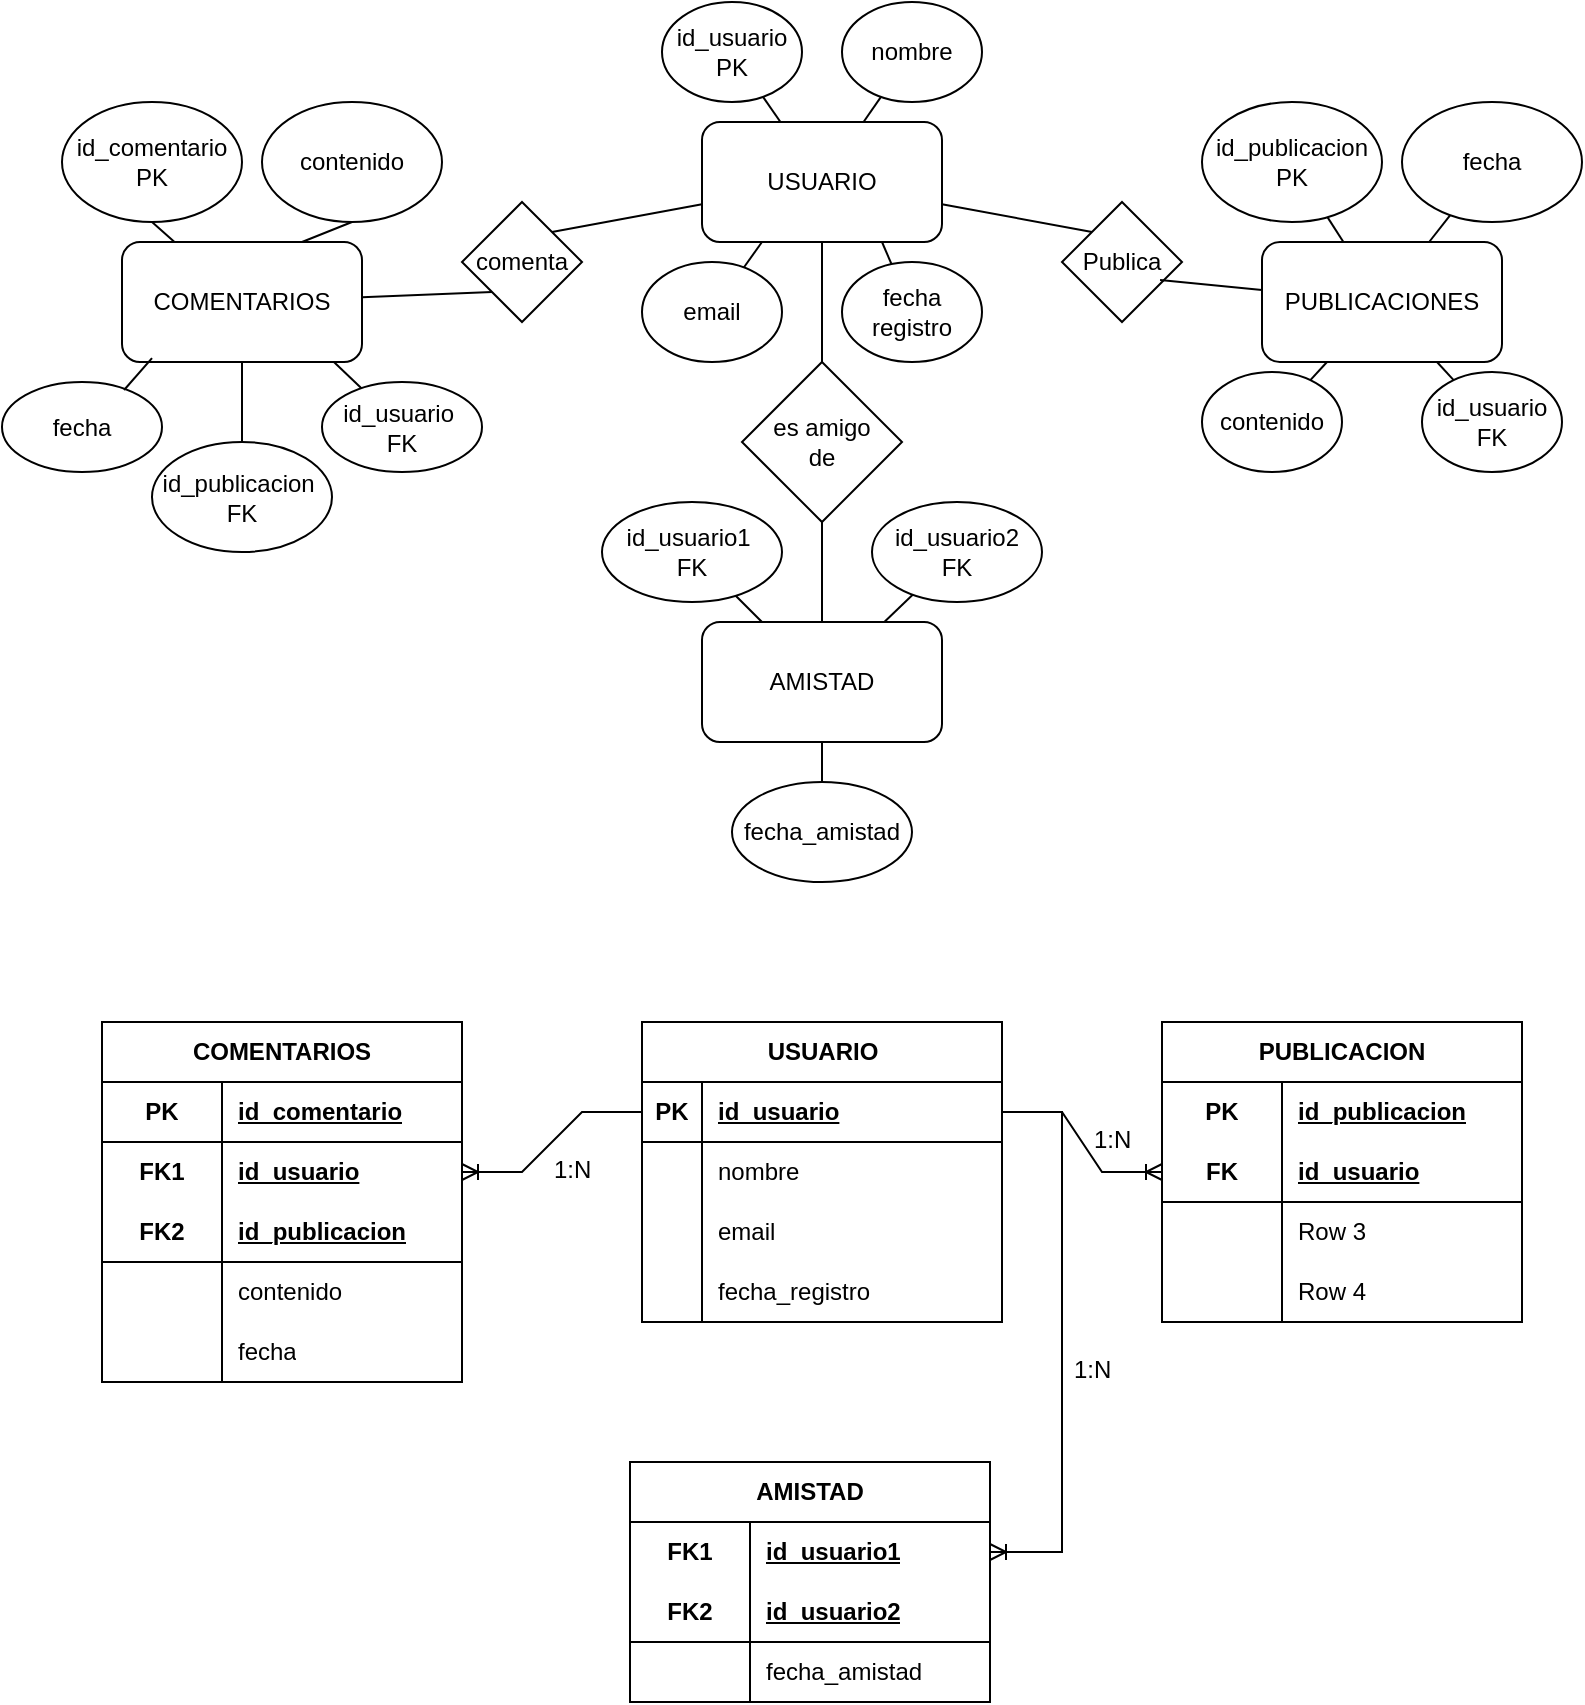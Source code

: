 <mxfile version="28.1.2">
  <diagram name="Página-1" id="QZcjN6GB_tbRETWQNpX0">
    <mxGraphModel dx="872" dy="537" grid="1" gridSize="10" guides="1" tooltips="1" connect="1" arrows="1" fold="1" page="1" pageScale="1" pageWidth="827" pageHeight="1169" math="0" shadow="0">
      <root>
        <mxCell id="0" />
        <mxCell id="1" parent="0" />
        <mxCell id="aOviVYWQGmaZAuCbiNx9-1" value="USUARIO" style="rounded=1;whiteSpace=wrap;html=1;" parent="1" vertex="1">
          <mxGeometry x="360" y="90" width="120" height="60" as="geometry" />
        </mxCell>
        <mxCell id="aOviVYWQGmaZAuCbiNx9-2" value="AMISTAD" style="rounded=1;whiteSpace=wrap;html=1;" parent="1" vertex="1">
          <mxGeometry x="360" y="340" width="120" height="60" as="geometry" />
        </mxCell>
        <mxCell id="aOviVYWQGmaZAuCbiNx9-3" value="PUBLICACIONES" style="rounded=1;whiteSpace=wrap;html=1;" parent="1" vertex="1">
          <mxGeometry x="640" y="150" width="120" height="60" as="geometry" />
        </mxCell>
        <mxCell id="aOviVYWQGmaZAuCbiNx9-4" value="COMENTARIOS" style="rounded=1;whiteSpace=wrap;html=1;" parent="1" vertex="1">
          <mxGeometry x="70" y="150" width="120" height="60" as="geometry" />
        </mxCell>
        <mxCell id="2fD0GMlcrF7oddVOyDe7-2" value="id_usuario PK" style="ellipse;whiteSpace=wrap;html=1;" parent="1" vertex="1">
          <mxGeometry x="340" y="30" width="70" height="50" as="geometry" />
        </mxCell>
        <mxCell id="2fD0GMlcrF7oddVOyDe7-3" value="nombre" style="ellipse;whiteSpace=wrap;html=1;" parent="1" vertex="1">
          <mxGeometry x="430" y="30" width="70" height="50" as="geometry" />
        </mxCell>
        <mxCell id="2fD0GMlcrF7oddVOyDe7-5" value="email" style="ellipse;whiteSpace=wrap;html=1;" parent="1" vertex="1">
          <mxGeometry x="330" y="160" width="70" height="50" as="geometry" />
        </mxCell>
        <mxCell id="2fD0GMlcrF7oddVOyDe7-6" value="fecha&lt;div&gt;registro&lt;/div&gt;" style="ellipse;whiteSpace=wrap;html=1;" parent="1" vertex="1">
          <mxGeometry x="430" y="160" width="70" height="50" as="geometry" />
        </mxCell>
        <mxCell id="2fD0GMlcrF7oddVOyDe7-9" value="id_publicacion&lt;div&gt;PK&lt;/div&gt;" style="ellipse;whiteSpace=wrap;html=1;" parent="1" vertex="1">
          <mxGeometry x="610" y="80" width="90" height="60" as="geometry" />
        </mxCell>
        <mxCell id="2fD0GMlcrF7oddVOyDe7-10" value="fecha" style="ellipse;whiteSpace=wrap;html=1;" parent="1" vertex="1">
          <mxGeometry x="710" y="80" width="90" height="60" as="geometry" />
        </mxCell>
        <mxCell id="2fD0GMlcrF7oddVOyDe7-11" value="contenido" style="ellipse;whiteSpace=wrap;html=1;" parent="1" vertex="1">
          <mxGeometry x="610" y="215" width="70" height="50" as="geometry" />
        </mxCell>
        <mxCell id="2fD0GMlcrF7oddVOyDe7-12" value="id_usuario&lt;div&gt;FK&lt;/div&gt;" style="ellipse;whiteSpace=wrap;html=1;" parent="1" vertex="1">
          <mxGeometry x="720" y="215" width="70" height="50" as="geometry" />
        </mxCell>
        <mxCell id="2fD0GMlcrF7oddVOyDe7-13" value="id_comentario&lt;div&gt;PK&lt;/div&gt;" style="ellipse;whiteSpace=wrap;html=1;" parent="1" vertex="1">
          <mxGeometry x="40" y="80" width="90" height="60" as="geometry" />
        </mxCell>
        <mxCell id="2fD0GMlcrF7oddVOyDe7-14" value="contenido" style="ellipse;whiteSpace=wrap;html=1;" parent="1" vertex="1">
          <mxGeometry x="140" y="80" width="90" height="60" as="geometry" />
        </mxCell>
        <mxCell id="2fD0GMlcrF7oddVOyDe7-15" value="fecha" style="ellipse;whiteSpace=wrap;html=1;" parent="1" vertex="1">
          <mxGeometry x="10" y="220" width="80" height="45" as="geometry" />
        </mxCell>
        <mxCell id="2fD0GMlcrF7oddVOyDe7-16" value="id_publicacion&amp;nbsp;&lt;div&gt;FK&lt;/div&gt;" style="ellipse;whiteSpace=wrap;html=1;" parent="1" vertex="1">
          <mxGeometry x="85" y="250" width="90" height="55" as="geometry" />
        </mxCell>
        <mxCell id="2fD0GMlcrF7oddVOyDe7-17" value="id_usuario&amp;nbsp;&lt;div&gt;FK&lt;/div&gt;" style="ellipse;whiteSpace=wrap;html=1;" parent="1" vertex="1">
          <mxGeometry x="170" y="220" width="80" height="45" as="geometry" />
        </mxCell>
        <mxCell id="2fD0GMlcrF7oddVOyDe7-18" value="Publica" style="rhombus;whiteSpace=wrap;html=1;" parent="1" vertex="1">
          <mxGeometry x="540" y="130" width="60" height="60" as="geometry" />
        </mxCell>
        <mxCell id="2fD0GMlcrF7oddVOyDe7-19" value="comenta" style="rhombus;whiteSpace=wrap;html=1;" parent="1" vertex="1">
          <mxGeometry x="240" y="130" width="60" height="60" as="geometry" />
        </mxCell>
        <mxCell id="2fD0GMlcrF7oddVOyDe7-20" value="es amigo&lt;div&gt;de&lt;/div&gt;" style="rhombus;whiteSpace=wrap;html=1;" parent="1" vertex="1">
          <mxGeometry x="380" y="210" width="80" height="80" as="geometry" />
        </mxCell>
        <mxCell id="2fD0GMlcrF7oddVOyDe7-21" value="id_usuario1&amp;nbsp;&lt;div&gt;FK&lt;/div&gt;" style="ellipse;whiteSpace=wrap;html=1;" parent="1" vertex="1">
          <mxGeometry x="310" y="280" width="90" height="50" as="geometry" />
        </mxCell>
        <mxCell id="2fD0GMlcrF7oddVOyDe7-22" value="id_usuario2&lt;div&gt;FK&lt;/div&gt;" style="ellipse;whiteSpace=wrap;html=1;" parent="1" vertex="1">
          <mxGeometry x="445" y="280" width="85" height="50" as="geometry" />
        </mxCell>
        <mxCell id="2fD0GMlcrF7oddVOyDe7-23" value="fecha_amistad" style="ellipse;whiteSpace=wrap;html=1;" parent="1" vertex="1">
          <mxGeometry x="375" y="420" width="90" height="50" as="geometry" />
        </mxCell>
        <mxCell id="2fD0GMlcrF7oddVOyDe7-26" value="" style="endArrow=none;html=1;rounded=0;exitX=1;exitY=0;exitDx=0;exitDy=0;" parent="1" source="2fD0GMlcrF7oddVOyDe7-19" target="aOviVYWQGmaZAuCbiNx9-1" edge="1">
          <mxGeometry width="50" height="50" relative="1" as="geometry">
            <mxPoint x="290" y="170" as="sourcePoint" />
            <mxPoint x="340" y="120" as="targetPoint" />
          </mxGeometry>
        </mxCell>
        <mxCell id="2fD0GMlcrF7oddVOyDe7-27" value="" style="endArrow=none;html=1;rounded=0;entryX=0;entryY=1;entryDx=0;entryDy=0;" parent="1" source="aOviVYWQGmaZAuCbiNx9-4" target="2fD0GMlcrF7oddVOyDe7-19" edge="1">
          <mxGeometry width="50" height="50" relative="1" as="geometry">
            <mxPoint x="210" y="220" as="sourcePoint" />
            <mxPoint x="260" y="170" as="targetPoint" />
          </mxGeometry>
        </mxCell>
        <mxCell id="2fD0GMlcrF7oddVOyDe7-28" value="" style="endArrow=none;html=1;rounded=0;entryX=0;entryY=0;entryDx=0;entryDy=0;" parent="1" source="aOviVYWQGmaZAuCbiNx9-1" target="2fD0GMlcrF7oddVOyDe7-18" edge="1">
          <mxGeometry width="50" height="50" relative="1" as="geometry">
            <mxPoint x="460" y="130" as="sourcePoint" />
            <mxPoint x="510" y="80" as="targetPoint" />
          </mxGeometry>
        </mxCell>
        <mxCell id="2fD0GMlcrF7oddVOyDe7-29" value="" style="endArrow=none;html=1;rounded=0;exitX=0.817;exitY=0.65;exitDx=0;exitDy=0;exitPerimeter=0;" parent="1" source="2fD0GMlcrF7oddVOyDe7-18" target="aOviVYWQGmaZAuCbiNx9-3" edge="1">
          <mxGeometry width="50" height="50" relative="1" as="geometry">
            <mxPoint x="540" y="230" as="sourcePoint" />
            <mxPoint x="590" y="180" as="targetPoint" />
          </mxGeometry>
        </mxCell>
        <mxCell id="2fD0GMlcrF7oddVOyDe7-30" value="" style="endArrow=none;html=1;rounded=0;entryX=0.5;entryY=1;entryDx=0;entryDy=0;exitX=0.5;exitY=0;exitDx=0;exitDy=0;" parent="1" source="2fD0GMlcrF7oddVOyDe7-20" target="aOviVYWQGmaZAuCbiNx9-1" edge="1">
          <mxGeometry width="50" height="50" relative="1" as="geometry">
            <mxPoint x="360" y="225" as="sourcePoint" />
            <mxPoint x="410" y="175" as="targetPoint" />
          </mxGeometry>
        </mxCell>
        <mxCell id="2fD0GMlcrF7oddVOyDe7-31" value="" style="endArrow=none;html=1;rounded=0;entryX=0.5;entryY=1;entryDx=0;entryDy=0;exitX=0.5;exitY=0;exitDx=0;exitDy=0;" parent="1" source="aOviVYWQGmaZAuCbiNx9-2" target="2fD0GMlcrF7oddVOyDe7-20" edge="1">
          <mxGeometry width="50" height="50" relative="1" as="geometry">
            <mxPoint x="360" y="380" as="sourcePoint" />
            <mxPoint x="410" y="330" as="targetPoint" />
          </mxGeometry>
        </mxCell>
        <mxCell id="2fD0GMlcrF7oddVOyDe7-32" value="" style="endArrow=none;html=1;rounded=0;entryX=0.5;entryY=1;entryDx=0;entryDy=0;exitX=0.75;exitY=0;exitDx=0;exitDy=0;" parent="1" source="aOviVYWQGmaZAuCbiNx9-4" target="2fD0GMlcrF7oddVOyDe7-14" edge="1">
          <mxGeometry width="50" height="50" relative="1" as="geometry">
            <mxPoint x="145" y="180" as="sourcePoint" />
            <mxPoint x="195" y="130" as="targetPoint" />
          </mxGeometry>
        </mxCell>
        <mxCell id="2fD0GMlcrF7oddVOyDe7-33" value="" style="endArrow=none;html=1;rounded=0;entryX=0.5;entryY=1;entryDx=0;entryDy=0;" parent="1" source="aOviVYWQGmaZAuCbiNx9-4" target="2fD0GMlcrF7oddVOyDe7-13" edge="1">
          <mxGeometry width="50" height="50" relative="1" as="geometry">
            <mxPoint x="35" y="180" as="sourcePoint" />
            <mxPoint x="85" y="130" as="targetPoint" />
          </mxGeometry>
        </mxCell>
        <mxCell id="2fD0GMlcrF7oddVOyDe7-34" value="" style="endArrow=none;html=1;rounded=0;exitX=0.5;exitY=0;exitDx=0;exitDy=0;" parent="1" source="2fD0GMlcrF7oddVOyDe7-16" target="aOviVYWQGmaZAuCbiNx9-4" edge="1">
          <mxGeometry width="50" height="50" relative="1" as="geometry">
            <mxPoint x="105" y="260" as="sourcePoint" />
            <mxPoint x="155" y="210" as="targetPoint" />
          </mxGeometry>
        </mxCell>
        <mxCell id="2fD0GMlcrF7oddVOyDe7-35" value="" style="endArrow=none;html=1;rounded=0;entryX=0.125;entryY=0.967;entryDx=0;entryDy=0;entryPerimeter=0;exitX=0.763;exitY=0.089;exitDx=0;exitDy=0;exitPerimeter=0;" parent="1" source="2fD0GMlcrF7oddVOyDe7-15" target="aOviVYWQGmaZAuCbiNx9-4" edge="1">
          <mxGeometry width="50" height="50" relative="1" as="geometry">
            <mxPoint x="50" y="270" as="sourcePoint" />
            <mxPoint x="100" y="220" as="targetPoint" />
          </mxGeometry>
        </mxCell>
        <mxCell id="2fD0GMlcrF7oddVOyDe7-36" value="" style="endArrow=none;html=1;rounded=0;entryX=0.883;entryY=1;entryDx=0;entryDy=0;entryPerimeter=0;" parent="1" source="2fD0GMlcrF7oddVOyDe7-17" target="aOviVYWQGmaZAuCbiNx9-4" edge="1">
          <mxGeometry width="50" height="50" relative="1" as="geometry">
            <mxPoint x="145" y="270" as="sourcePoint" />
            <mxPoint x="195" y="220" as="targetPoint" />
          </mxGeometry>
        </mxCell>
        <mxCell id="2fD0GMlcrF7oddVOyDe7-37" value="" style="endArrow=none;html=1;rounded=0;" parent="1" source="aOviVYWQGmaZAuCbiNx9-1" target="2fD0GMlcrF7oddVOyDe7-2" edge="1">
          <mxGeometry width="50" height="50" relative="1" as="geometry">
            <mxPoint x="300" y="130" as="sourcePoint" />
            <mxPoint x="350" y="80" as="targetPoint" />
          </mxGeometry>
        </mxCell>
        <mxCell id="2fD0GMlcrF7oddVOyDe7-38" value="" style="endArrow=none;html=1;rounded=0;" parent="1" source="aOviVYWQGmaZAuCbiNx9-1" target="2fD0GMlcrF7oddVOyDe7-3" edge="1">
          <mxGeometry width="50" height="50" relative="1" as="geometry">
            <mxPoint x="389" y="130" as="sourcePoint" />
            <mxPoint x="439" y="80" as="targetPoint" />
          </mxGeometry>
        </mxCell>
        <mxCell id="2fD0GMlcrF7oddVOyDe7-39" value="" style="endArrow=none;html=1;rounded=0;entryX=0.25;entryY=1;entryDx=0;entryDy=0;" parent="1" source="2fD0GMlcrF7oddVOyDe7-5" target="aOviVYWQGmaZAuCbiNx9-1" edge="1">
          <mxGeometry width="50" height="50" relative="1" as="geometry">
            <mxPoint x="305" y="210" as="sourcePoint" />
            <mxPoint x="355" y="160" as="targetPoint" />
          </mxGeometry>
        </mxCell>
        <mxCell id="2fD0GMlcrF7oddVOyDe7-40" value="" style="endArrow=none;html=1;rounded=0;entryX=0.75;entryY=1;entryDx=0;entryDy=0;" parent="1" source="2fD0GMlcrF7oddVOyDe7-6" target="aOviVYWQGmaZAuCbiNx9-1" edge="1">
          <mxGeometry width="50" height="50" relative="1" as="geometry">
            <mxPoint x="380" y="220" as="sourcePoint" />
            <mxPoint x="430" y="170" as="targetPoint" />
          </mxGeometry>
        </mxCell>
        <mxCell id="2fD0GMlcrF7oddVOyDe7-41" value="" style="endArrow=none;html=1;rounded=0;" parent="1" source="aOviVYWQGmaZAuCbiNx9-3" target="2fD0GMlcrF7oddVOyDe7-9" edge="1">
          <mxGeometry width="50" height="50" relative="1" as="geometry">
            <mxPoint x="550" y="175" as="sourcePoint" />
            <mxPoint x="600" y="125" as="targetPoint" />
          </mxGeometry>
        </mxCell>
        <mxCell id="2fD0GMlcrF7oddVOyDe7-42" value="" style="endArrow=none;html=1;rounded=0;" parent="1" source="aOviVYWQGmaZAuCbiNx9-3" target="2fD0GMlcrF7oddVOyDe7-10" edge="1">
          <mxGeometry width="50" height="50" relative="1" as="geometry">
            <mxPoint x="660" y="180" as="sourcePoint" />
            <mxPoint x="710" y="130" as="targetPoint" />
          </mxGeometry>
        </mxCell>
        <mxCell id="2fD0GMlcrF7oddVOyDe7-43" value="" style="endArrow=none;html=1;rounded=0;" parent="1" source="2fD0GMlcrF7oddVOyDe7-11" target="aOviVYWQGmaZAuCbiNx9-3" edge="1">
          <mxGeometry width="50" height="50" relative="1" as="geometry">
            <mxPoint x="590" y="272.5" as="sourcePoint" />
            <mxPoint x="640" y="222.5" as="targetPoint" />
          </mxGeometry>
        </mxCell>
        <mxCell id="2fD0GMlcrF7oddVOyDe7-44" value="" style="endArrow=none;html=1;rounded=0;" parent="1" source="2fD0GMlcrF7oddVOyDe7-12" target="aOviVYWQGmaZAuCbiNx9-3" edge="1">
          <mxGeometry width="50" height="50" relative="1" as="geometry">
            <mxPoint x="625" y="270" as="sourcePoint" />
            <mxPoint x="675" y="220" as="targetPoint" />
          </mxGeometry>
        </mxCell>
        <mxCell id="2fD0GMlcrF7oddVOyDe7-45" value="" style="endArrow=none;html=1;rounded=0;" parent="1" source="aOviVYWQGmaZAuCbiNx9-2" target="2fD0GMlcrF7oddVOyDe7-22" edge="1">
          <mxGeometry width="50" height="50" relative="1" as="geometry">
            <mxPoint x="400" y="420" as="sourcePoint" />
            <mxPoint x="450" y="370" as="targetPoint" />
          </mxGeometry>
        </mxCell>
        <mxCell id="2fD0GMlcrF7oddVOyDe7-46" value="" style="endArrow=none;html=1;rounded=0;" parent="1" source="aOviVYWQGmaZAuCbiNx9-2" target="2fD0GMlcrF7oddVOyDe7-21" edge="1">
          <mxGeometry width="50" height="50" relative="1" as="geometry">
            <mxPoint x="260" y="430" as="sourcePoint" />
            <mxPoint x="310" y="380" as="targetPoint" />
          </mxGeometry>
        </mxCell>
        <mxCell id="2fD0GMlcrF7oddVOyDe7-47" value="" style="endArrow=none;html=1;rounded=0;" parent="1" source="2fD0GMlcrF7oddVOyDe7-23" target="aOviVYWQGmaZAuCbiNx9-2" edge="1">
          <mxGeometry width="50" height="50" relative="1" as="geometry">
            <mxPoint x="340" y="510" as="sourcePoint" />
            <mxPoint x="390" y="460" as="targetPoint" />
          </mxGeometry>
        </mxCell>
        <mxCell id="CWKQkK011dTpoDnvCcvi-1" value="USUARIO" style="shape=table;startSize=30;container=1;collapsible=1;childLayout=tableLayout;fixedRows=1;rowLines=0;fontStyle=1;align=center;resizeLast=1;html=1;" vertex="1" parent="1">
          <mxGeometry x="330" y="540" width="180" height="150" as="geometry" />
        </mxCell>
        <mxCell id="CWKQkK011dTpoDnvCcvi-2" value="" style="shape=tableRow;horizontal=0;startSize=0;swimlaneHead=0;swimlaneBody=0;fillColor=none;collapsible=0;dropTarget=0;points=[[0,0.5],[1,0.5]];portConstraint=eastwest;top=0;left=0;right=0;bottom=1;" vertex="1" parent="CWKQkK011dTpoDnvCcvi-1">
          <mxGeometry y="30" width="180" height="30" as="geometry" />
        </mxCell>
        <mxCell id="CWKQkK011dTpoDnvCcvi-3" value="PK" style="shape=partialRectangle;connectable=0;fillColor=none;top=0;left=0;bottom=0;right=0;fontStyle=1;overflow=hidden;whiteSpace=wrap;html=1;" vertex="1" parent="CWKQkK011dTpoDnvCcvi-2">
          <mxGeometry width="30" height="30" as="geometry">
            <mxRectangle width="30" height="30" as="alternateBounds" />
          </mxGeometry>
        </mxCell>
        <mxCell id="CWKQkK011dTpoDnvCcvi-4" value="id_usuario" style="shape=partialRectangle;connectable=0;fillColor=none;top=0;left=0;bottom=0;right=0;align=left;spacingLeft=6;fontStyle=5;overflow=hidden;whiteSpace=wrap;html=1;" vertex="1" parent="CWKQkK011dTpoDnvCcvi-2">
          <mxGeometry x="30" width="150" height="30" as="geometry">
            <mxRectangle width="150" height="30" as="alternateBounds" />
          </mxGeometry>
        </mxCell>
        <mxCell id="CWKQkK011dTpoDnvCcvi-5" value="" style="shape=tableRow;horizontal=0;startSize=0;swimlaneHead=0;swimlaneBody=0;fillColor=none;collapsible=0;dropTarget=0;points=[[0,0.5],[1,0.5]];portConstraint=eastwest;top=0;left=0;right=0;bottom=0;" vertex="1" parent="CWKQkK011dTpoDnvCcvi-1">
          <mxGeometry y="60" width="180" height="30" as="geometry" />
        </mxCell>
        <mxCell id="CWKQkK011dTpoDnvCcvi-6" value="" style="shape=partialRectangle;connectable=0;fillColor=none;top=0;left=0;bottom=0;right=0;editable=1;overflow=hidden;whiteSpace=wrap;html=1;" vertex="1" parent="CWKQkK011dTpoDnvCcvi-5">
          <mxGeometry width="30" height="30" as="geometry">
            <mxRectangle width="30" height="30" as="alternateBounds" />
          </mxGeometry>
        </mxCell>
        <mxCell id="CWKQkK011dTpoDnvCcvi-7" value="nombre" style="shape=partialRectangle;connectable=0;fillColor=none;top=0;left=0;bottom=0;right=0;align=left;spacingLeft=6;overflow=hidden;whiteSpace=wrap;html=1;" vertex="1" parent="CWKQkK011dTpoDnvCcvi-5">
          <mxGeometry x="30" width="150" height="30" as="geometry">
            <mxRectangle width="150" height="30" as="alternateBounds" />
          </mxGeometry>
        </mxCell>
        <mxCell id="CWKQkK011dTpoDnvCcvi-8" value="" style="shape=tableRow;horizontal=0;startSize=0;swimlaneHead=0;swimlaneBody=0;fillColor=none;collapsible=0;dropTarget=0;points=[[0,0.5],[1,0.5]];portConstraint=eastwest;top=0;left=0;right=0;bottom=0;" vertex="1" parent="CWKQkK011dTpoDnvCcvi-1">
          <mxGeometry y="90" width="180" height="30" as="geometry" />
        </mxCell>
        <mxCell id="CWKQkK011dTpoDnvCcvi-9" value="" style="shape=partialRectangle;connectable=0;fillColor=none;top=0;left=0;bottom=0;right=0;editable=1;overflow=hidden;whiteSpace=wrap;html=1;" vertex="1" parent="CWKQkK011dTpoDnvCcvi-8">
          <mxGeometry width="30" height="30" as="geometry">
            <mxRectangle width="30" height="30" as="alternateBounds" />
          </mxGeometry>
        </mxCell>
        <mxCell id="CWKQkK011dTpoDnvCcvi-10" value="email" style="shape=partialRectangle;connectable=0;fillColor=none;top=0;left=0;bottom=0;right=0;align=left;spacingLeft=6;overflow=hidden;whiteSpace=wrap;html=1;" vertex="1" parent="CWKQkK011dTpoDnvCcvi-8">
          <mxGeometry x="30" width="150" height="30" as="geometry">
            <mxRectangle width="150" height="30" as="alternateBounds" />
          </mxGeometry>
        </mxCell>
        <mxCell id="CWKQkK011dTpoDnvCcvi-11" value="" style="shape=tableRow;horizontal=0;startSize=0;swimlaneHead=0;swimlaneBody=0;fillColor=none;collapsible=0;dropTarget=0;points=[[0,0.5],[1,0.5]];portConstraint=eastwest;top=0;left=0;right=0;bottom=0;" vertex="1" parent="CWKQkK011dTpoDnvCcvi-1">
          <mxGeometry y="120" width="180" height="30" as="geometry" />
        </mxCell>
        <mxCell id="CWKQkK011dTpoDnvCcvi-12" value="" style="shape=partialRectangle;connectable=0;fillColor=none;top=0;left=0;bottom=0;right=0;editable=1;overflow=hidden;whiteSpace=wrap;html=1;" vertex="1" parent="CWKQkK011dTpoDnvCcvi-11">
          <mxGeometry width="30" height="30" as="geometry">
            <mxRectangle width="30" height="30" as="alternateBounds" />
          </mxGeometry>
        </mxCell>
        <mxCell id="CWKQkK011dTpoDnvCcvi-13" value="fecha_registro" style="shape=partialRectangle;connectable=0;fillColor=none;top=0;left=0;bottom=0;right=0;align=left;spacingLeft=6;overflow=hidden;whiteSpace=wrap;html=1;" vertex="1" parent="CWKQkK011dTpoDnvCcvi-11">
          <mxGeometry x="30" width="150" height="30" as="geometry">
            <mxRectangle width="150" height="30" as="alternateBounds" />
          </mxGeometry>
        </mxCell>
        <mxCell id="CWKQkK011dTpoDnvCcvi-14" value="COMENTARIOS" style="shape=table;startSize=30;container=1;collapsible=1;childLayout=tableLayout;fixedRows=1;rowLines=0;fontStyle=1;align=center;resizeLast=1;html=1;whiteSpace=wrap;" vertex="1" parent="1">
          <mxGeometry x="60" y="540" width="180" height="180" as="geometry" />
        </mxCell>
        <mxCell id="CWKQkK011dTpoDnvCcvi-27" value="" style="shape=tableRow;horizontal=0;startSize=0;swimlaneHead=0;swimlaneBody=0;fillColor=none;collapsible=0;dropTarget=0;points=[[0,0.5],[1,0.5]];portConstraint=eastwest;top=0;left=0;right=0;bottom=1;html=1;" vertex="1" parent="CWKQkK011dTpoDnvCcvi-14">
          <mxGeometry y="30" width="180" height="30" as="geometry" />
        </mxCell>
        <mxCell id="CWKQkK011dTpoDnvCcvi-28" value="PK" style="shape=partialRectangle;connectable=0;fillColor=none;top=0;left=0;bottom=0;right=0;fontStyle=1;overflow=hidden;html=1;whiteSpace=wrap;" vertex="1" parent="CWKQkK011dTpoDnvCcvi-27">
          <mxGeometry width="60" height="30" as="geometry">
            <mxRectangle width="60" height="30" as="alternateBounds" />
          </mxGeometry>
        </mxCell>
        <mxCell id="CWKQkK011dTpoDnvCcvi-29" value="id_comentario" style="shape=partialRectangle;connectable=0;fillColor=none;top=0;left=0;bottom=0;right=0;align=left;spacingLeft=6;fontStyle=5;overflow=hidden;html=1;whiteSpace=wrap;" vertex="1" parent="CWKQkK011dTpoDnvCcvi-27">
          <mxGeometry x="60" width="120" height="30" as="geometry">
            <mxRectangle width="120" height="30" as="alternateBounds" />
          </mxGeometry>
        </mxCell>
        <mxCell id="CWKQkK011dTpoDnvCcvi-15" value="" style="shape=tableRow;horizontal=0;startSize=0;swimlaneHead=0;swimlaneBody=0;fillColor=none;collapsible=0;dropTarget=0;points=[[0,0.5],[1,0.5]];portConstraint=eastwest;top=0;left=0;right=0;bottom=0;html=1;" vertex="1" parent="CWKQkK011dTpoDnvCcvi-14">
          <mxGeometry y="60" width="180" height="30" as="geometry" />
        </mxCell>
        <mxCell id="CWKQkK011dTpoDnvCcvi-16" value="FK1" style="shape=partialRectangle;connectable=0;fillColor=none;top=0;left=0;bottom=0;right=0;fontStyle=1;overflow=hidden;html=1;whiteSpace=wrap;" vertex="1" parent="CWKQkK011dTpoDnvCcvi-15">
          <mxGeometry width="60" height="30" as="geometry">
            <mxRectangle width="60" height="30" as="alternateBounds" />
          </mxGeometry>
        </mxCell>
        <mxCell id="CWKQkK011dTpoDnvCcvi-17" value="id_usuario" style="shape=partialRectangle;connectable=0;fillColor=none;top=0;left=0;bottom=0;right=0;align=left;spacingLeft=6;fontStyle=5;overflow=hidden;html=1;whiteSpace=wrap;" vertex="1" parent="CWKQkK011dTpoDnvCcvi-15">
          <mxGeometry x="60" width="120" height="30" as="geometry">
            <mxRectangle width="120" height="30" as="alternateBounds" />
          </mxGeometry>
        </mxCell>
        <mxCell id="CWKQkK011dTpoDnvCcvi-18" value="" style="shape=tableRow;horizontal=0;startSize=0;swimlaneHead=0;swimlaneBody=0;fillColor=none;collapsible=0;dropTarget=0;points=[[0,0.5],[1,0.5]];portConstraint=eastwest;top=0;left=0;right=0;bottom=1;html=1;" vertex="1" parent="CWKQkK011dTpoDnvCcvi-14">
          <mxGeometry y="90" width="180" height="30" as="geometry" />
        </mxCell>
        <mxCell id="CWKQkK011dTpoDnvCcvi-19" value="FK2" style="shape=partialRectangle;connectable=0;fillColor=none;top=0;left=0;bottom=0;right=0;fontStyle=1;overflow=hidden;html=1;whiteSpace=wrap;" vertex="1" parent="CWKQkK011dTpoDnvCcvi-18">
          <mxGeometry width="60" height="30" as="geometry">
            <mxRectangle width="60" height="30" as="alternateBounds" />
          </mxGeometry>
        </mxCell>
        <mxCell id="CWKQkK011dTpoDnvCcvi-20" value="id_publicacion" style="shape=partialRectangle;connectable=0;fillColor=none;top=0;left=0;bottom=0;right=0;align=left;spacingLeft=6;fontStyle=5;overflow=hidden;html=1;whiteSpace=wrap;" vertex="1" parent="CWKQkK011dTpoDnvCcvi-18">
          <mxGeometry x="60" width="120" height="30" as="geometry">
            <mxRectangle width="120" height="30" as="alternateBounds" />
          </mxGeometry>
        </mxCell>
        <mxCell id="CWKQkK011dTpoDnvCcvi-21" value="" style="shape=tableRow;horizontal=0;startSize=0;swimlaneHead=0;swimlaneBody=0;fillColor=none;collapsible=0;dropTarget=0;points=[[0,0.5],[1,0.5]];portConstraint=eastwest;top=0;left=0;right=0;bottom=0;html=1;" vertex="1" parent="CWKQkK011dTpoDnvCcvi-14">
          <mxGeometry y="120" width="180" height="30" as="geometry" />
        </mxCell>
        <mxCell id="CWKQkK011dTpoDnvCcvi-22" value="" style="shape=partialRectangle;connectable=0;fillColor=none;top=0;left=0;bottom=0;right=0;editable=1;overflow=hidden;html=1;whiteSpace=wrap;" vertex="1" parent="CWKQkK011dTpoDnvCcvi-21">
          <mxGeometry width="60" height="30" as="geometry">
            <mxRectangle width="60" height="30" as="alternateBounds" />
          </mxGeometry>
        </mxCell>
        <mxCell id="CWKQkK011dTpoDnvCcvi-23" value="contenido" style="shape=partialRectangle;connectable=0;fillColor=none;top=0;left=0;bottom=0;right=0;align=left;spacingLeft=6;overflow=hidden;html=1;whiteSpace=wrap;" vertex="1" parent="CWKQkK011dTpoDnvCcvi-21">
          <mxGeometry x="60" width="120" height="30" as="geometry">
            <mxRectangle width="120" height="30" as="alternateBounds" />
          </mxGeometry>
        </mxCell>
        <mxCell id="CWKQkK011dTpoDnvCcvi-24" value="" style="shape=tableRow;horizontal=0;startSize=0;swimlaneHead=0;swimlaneBody=0;fillColor=none;collapsible=0;dropTarget=0;points=[[0,0.5],[1,0.5]];portConstraint=eastwest;top=0;left=0;right=0;bottom=0;html=1;" vertex="1" parent="CWKQkK011dTpoDnvCcvi-14">
          <mxGeometry y="150" width="180" height="30" as="geometry" />
        </mxCell>
        <mxCell id="CWKQkK011dTpoDnvCcvi-25" value="" style="shape=partialRectangle;connectable=0;fillColor=none;top=0;left=0;bottom=0;right=0;editable=1;overflow=hidden;html=1;whiteSpace=wrap;" vertex="1" parent="CWKQkK011dTpoDnvCcvi-24">
          <mxGeometry width="60" height="30" as="geometry">
            <mxRectangle width="60" height="30" as="alternateBounds" />
          </mxGeometry>
        </mxCell>
        <mxCell id="CWKQkK011dTpoDnvCcvi-26" value="fecha" style="shape=partialRectangle;connectable=0;fillColor=none;top=0;left=0;bottom=0;right=0;align=left;spacingLeft=6;overflow=hidden;html=1;whiteSpace=wrap;" vertex="1" parent="CWKQkK011dTpoDnvCcvi-24">
          <mxGeometry x="60" width="120" height="30" as="geometry">
            <mxRectangle width="120" height="30" as="alternateBounds" />
          </mxGeometry>
        </mxCell>
        <mxCell id="CWKQkK011dTpoDnvCcvi-30" value="PUBLICACION" style="shape=table;startSize=30;container=1;collapsible=1;childLayout=tableLayout;fixedRows=1;rowLines=0;fontStyle=1;align=center;resizeLast=1;html=1;whiteSpace=wrap;" vertex="1" parent="1">
          <mxGeometry x="590" y="540" width="180" height="150" as="geometry" />
        </mxCell>
        <mxCell id="CWKQkK011dTpoDnvCcvi-31" value="" style="shape=tableRow;horizontal=0;startSize=0;swimlaneHead=0;swimlaneBody=0;fillColor=none;collapsible=0;dropTarget=0;points=[[0,0.5],[1,0.5]];portConstraint=eastwest;top=0;left=0;right=0;bottom=0;html=1;" vertex="1" parent="CWKQkK011dTpoDnvCcvi-30">
          <mxGeometry y="30" width="180" height="30" as="geometry" />
        </mxCell>
        <mxCell id="CWKQkK011dTpoDnvCcvi-32" value="PK" style="shape=partialRectangle;connectable=0;fillColor=none;top=0;left=0;bottom=0;right=0;fontStyle=1;overflow=hidden;html=1;whiteSpace=wrap;" vertex="1" parent="CWKQkK011dTpoDnvCcvi-31">
          <mxGeometry width="60" height="30" as="geometry">
            <mxRectangle width="60" height="30" as="alternateBounds" />
          </mxGeometry>
        </mxCell>
        <mxCell id="CWKQkK011dTpoDnvCcvi-33" value="id_publicacion" style="shape=partialRectangle;connectable=0;fillColor=none;top=0;left=0;bottom=0;right=0;align=left;spacingLeft=6;fontStyle=5;overflow=hidden;html=1;whiteSpace=wrap;" vertex="1" parent="CWKQkK011dTpoDnvCcvi-31">
          <mxGeometry x="60" width="120" height="30" as="geometry">
            <mxRectangle width="120" height="30" as="alternateBounds" />
          </mxGeometry>
        </mxCell>
        <mxCell id="CWKQkK011dTpoDnvCcvi-34" value="" style="shape=tableRow;horizontal=0;startSize=0;swimlaneHead=0;swimlaneBody=0;fillColor=none;collapsible=0;dropTarget=0;points=[[0,0.5],[1,0.5]];portConstraint=eastwest;top=0;left=0;right=0;bottom=1;html=1;" vertex="1" parent="CWKQkK011dTpoDnvCcvi-30">
          <mxGeometry y="60" width="180" height="30" as="geometry" />
        </mxCell>
        <mxCell id="CWKQkK011dTpoDnvCcvi-35" value="FK" style="shape=partialRectangle;connectable=0;fillColor=none;top=0;left=0;bottom=0;right=0;fontStyle=1;overflow=hidden;html=1;whiteSpace=wrap;" vertex="1" parent="CWKQkK011dTpoDnvCcvi-34">
          <mxGeometry width="60" height="30" as="geometry">
            <mxRectangle width="60" height="30" as="alternateBounds" />
          </mxGeometry>
        </mxCell>
        <mxCell id="CWKQkK011dTpoDnvCcvi-36" value="id_usuario" style="shape=partialRectangle;connectable=0;fillColor=none;top=0;left=0;bottom=0;right=0;align=left;spacingLeft=6;fontStyle=5;overflow=hidden;html=1;whiteSpace=wrap;" vertex="1" parent="CWKQkK011dTpoDnvCcvi-34">
          <mxGeometry x="60" width="120" height="30" as="geometry">
            <mxRectangle width="120" height="30" as="alternateBounds" />
          </mxGeometry>
        </mxCell>
        <mxCell id="CWKQkK011dTpoDnvCcvi-37" value="" style="shape=tableRow;horizontal=0;startSize=0;swimlaneHead=0;swimlaneBody=0;fillColor=none;collapsible=0;dropTarget=0;points=[[0,0.5],[1,0.5]];portConstraint=eastwest;top=0;left=0;right=0;bottom=0;html=1;" vertex="1" parent="CWKQkK011dTpoDnvCcvi-30">
          <mxGeometry y="90" width="180" height="30" as="geometry" />
        </mxCell>
        <mxCell id="CWKQkK011dTpoDnvCcvi-38" value="" style="shape=partialRectangle;connectable=0;fillColor=none;top=0;left=0;bottom=0;right=0;editable=1;overflow=hidden;html=1;whiteSpace=wrap;" vertex="1" parent="CWKQkK011dTpoDnvCcvi-37">
          <mxGeometry width="60" height="30" as="geometry">
            <mxRectangle width="60" height="30" as="alternateBounds" />
          </mxGeometry>
        </mxCell>
        <mxCell id="CWKQkK011dTpoDnvCcvi-39" value="Row 3" style="shape=partialRectangle;connectable=0;fillColor=none;top=0;left=0;bottom=0;right=0;align=left;spacingLeft=6;overflow=hidden;html=1;whiteSpace=wrap;" vertex="1" parent="CWKQkK011dTpoDnvCcvi-37">
          <mxGeometry x="60" width="120" height="30" as="geometry">
            <mxRectangle width="120" height="30" as="alternateBounds" />
          </mxGeometry>
        </mxCell>
        <mxCell id="CWKQkK011dTpoDnvCcvi-40" value="" style="shape=tableRow;horizontal=0;startSize=0;swimlaneHead=0;swimlaneBody=0;fillColor=none;collapsible=0;dropTarget=0;points=[[0,0.5],[1,0.5]];portConstraint=eastwest;top=0;left=0;right=0;bottom=0;html=1;" vertex="1" parent="CWKQkK011dTpoDnvCcvi-30">
          <mxGeometry y="120" width="180" height="30" as="geometry" />
        </mxCell>
        <mxCell id="CWKQkK011dTpoDnvCcvi-41" value="" style="shape=partialRectangle;connectable=0;fillColor=none;top=0;left=0;bottom=0;right=0;editable=1;overflow=hidden;html=1;whiteSpace=wrap;" vertex="1" parent="CWKQkK011dTpoDnvCcvi-40">
          <mxGeometry width="60" height="30" as="geometry">
            <mxRectangle width="60" height="30" as="alternateBounds" />
          </mxGeometry>
        </mxCell>
        <mxCell id="CWKQkK011dTpoDnvCcvi-42" value="Row 4" style="shape=partialRectangle;connectable=0;fillColor=none;top=0;left=0;bottom=0;right=0;align=left;spacingLeft=6;overflow=hidden;html=1;whiteSpace=wrap;" vertex="1" parent="CWKQkK011dTpoDnvCcvi-40">
          <mxGeometry x="60" width="120" height="30" as="geometry">
            <mxRectangle width="120" height="30" as="alternateBounds" />
          </mxGeometry>
        </mxCell>
        <mxCell id="CWKQkK011dTpoDnvCcvi-43" value="AMISTAD" style="shape=table;startSize=30;container=1;collapsible=1;childLayout=tableLayout;fixedRows=1;rowLines=0;fontStyle=1;align=center;resizeLast=1;html=1;whiteSpace=wrap;" vertex="1" parent="1">
          <mxGeometry x="324" y="760" width="180" height="120" as="geometry" />
        </mxCell>
        <mxCell id="CWKQkK011dTpoDnvCcvi-44" value="" style="shape=tableRow;horizontal=0;startSize=0;swimlaneHead=0;swimlaneBody=0;fillColor=none;collapsible=0;dropTarget=0;points=[[0,0.5],[1,0.5]];portConstraint=eastwest;top=0;left=0;right=0;bottom=0;html=1;" vertex="1" parent="CWKQkK011dTpoDnvCcvi-43">
          <mxGeometry y="30" width="180" height="30" as="geometry" />
        </mxCell>
        <mxCell id="CWKQkK011dTpoDnvCcvi-45" value="FK1" style="shape=partialRectangle;connectable=0;fillColor=none;top=0;left=0;bottom=0;right=0;fontStyle=1;overflow=hidden;html=1;whiteSpace=wrap;" vertex="1" parent="CWKQkK011dTpoDnvCcvi-44">
          <mxGeometry width="60" height="30" as="geometry">
            <mxRectangle width="60" height="30" as="alternateBounds" />
          </mxGeometry>
        </mxCell>
        <mxCell id="CWKQkK011dTpoDnvCcvi-46" value="id_usuario1" style="shape=partialRectangle;connectable=0;fillColor=none;top=0;left=0;bottom=0;right=0;align=left;spacingLeft=6;fontStyle=5;overflow=hidden;html=1;whiteSpace=wrap;" vertex="1" parent="CWKQkK011dTpoDnvCcvi-44">
          <mxGeometry x="60" width="120" height="30" as="geometry">
            <mxRectangle width="120" height="30" as="alternateBounds" />
          </mxGeometry>
        </mxCell>
        <mxCell id="CWKQkK011dTpoDnvCcvi-47" value="" style="shape=tableRow;horizontal=0;startSize=0;swimlaneHead=0;swimlaneBody=0;fillColor=none;collapsible=0;dropTarget=0;points=[[0,0.5],[1,0.5]];portConstraint=eastwest;top=0;left=0;right=0;bottom=1;html=1;" vertex="1" parent="CWKQkK011dTpoDnvCcvi-43">
          <mxGeometry y="60" width="180" height="30" as="geometry" />
        </mxCell>
        <mxCell id="CWKQkK011dTpoDnvCcvi-48" value="FK2" style="shape=partialRectangle;connectable=0;fillColor=none;top=0;left=0;bottom=0;right=0;fontStyle=1;overflow=hidden;html=1;whiteSpace=wrap;" vertex="1" parent="CWKQkK011dTpoDnvCcvi-47">
          <mxGeometry width="60" height="30" as="geometry">
            <mxRectangle width="60" height="30" as="alternateBounds" />
          </mxGeometry>
        </mxCell>
        <mxCell id="CWKQkK011dTpoDnvCcvi-49" value="id_usuario2" style="shape=partialRectangle;connectable=0;fillColor=none;top=0;left=0;bottom=0;right=0;align=left;spacingLeft=6;fontStyle=5;overflow=hidden;html=1;whiteSpace=wrap;" vertex="1" parent="CWKQkK011dTpoDnvCcvi-47">
          <mxGeometry x="60" width="120" height="30" as="geometry">
            <mxRectangle width="120" height="30" as="alternateBounds" />
          </mxGeometry>
        </mxCell>
        <mxCell id="CWKQkK011dTpoDnvCcvi-50" value="" style="shape=tableRow;horizontal=0;startSize=0;swimlaneHead=0;swimlaneBody=0;fillColor=none;collapsible=0;dropTarget=0;points=[[0,0.5],[1,0.5]];portConstraint=eastwest;top=0;left=0;right=0;bottom=0;html=1;" vertex="1" parent="CWKQkK011dTpoDnvCcvi-43">
          <mxGeometry y="90" width="180" height="30" as="geometry" />
        </mxCell>
        <mxCell id="CWKQkK011dTpoDnvCcvi-51" value="" style="shape=partialRectangle;connectable=0;fillColor=none;top=0;left=0;bottom=0;right=0;editable=1;overflow=hidden;html=1;whiteSpace=wrap;" vertex="1" parent="CWKQkK011dTpoDnvCcvi-50">
          <mxGeometry width="60" height="30" as="geometry">
            <mxRectangle width="60" height="30" as="alternateBounds" />
          </mxGeometry>
        </mxCell>
        <mxCell id="CWKQkK011dTpoDnvCcvi-52" value="fecha_amistad" style="shape=partialRectangle;connectable=0;fillColor=none;top=0;left=0;bottom=0;right=0;align=left;spacingLeft=6;overflow=hidden;html=1;whiteSpace=wrap;" vertex="1" parent="CWKQkK011dTpoDnvCcvi-50">
          <mxGeometry x="60" width="120" height="30" as="geometry">
            <mxRectangle width="120" height="30" as="alternateBounds" />
          </mxGeometry>
        </mxCell>
        <mxCell id="CWKQkK011dTpoDnvCcvi-56" value="" style="edgeStyle=entityRelationEdgeStyle;fontSize=12;html=1;endArrow=ERoneToMany;rounded=0;" edge="1" parent="1" source="CWKQkK011dTpoDnvCcvi-2" target="CWKQkK011dTpoDnvCcvi-15">
          <mxGeometry width="100" height="100" relative="1" as="geometry">
            <mxPoint x="260" y="540" as="sourcePoint" />
            <mxPoint x="360" y="440" as="targetPoint" />
          </mxGeometry>
        </mxCell>
        <mxCell id="CWKQkK011dTpoDnvCcvi-57" value="" style="edgeStyle=entityRelationEdgeStyle;fontSize=12;html=1;endArrow=ERoneToMany;rounded=0;" edge="1" parent="1" source="CWKQkK011dTpoDnvCcvi-2" target="CWKQkK011dTpoDnvCcvi-34">
          <mxGeometry width="100" height="100" relative="1" as="geometry">
            <mxPoint x="520" y="585" as="sourcePoint" />
            <mxPoint x="620" y="485" as="targetPoint" />
          </mxGeometry>
        </mxCell>
        <mxCell id="CWKQkK011dTpoDnvCcvi-58" value="" style="edgeStyle=entityRelationEdgeStyle;fontSize=12;html=1;endArrow=ERoneToMany;rounded=0;" edge="1" parent="1" source="CWKQkK011dTpoDnvCcvi-2" target="CWKQkK011dTpoDnvCcvi-44">
          <mxGeometry width="100" height="100" relative="1" as="geometry">
            <mxPoint x="360" y="730" as="sourcePoint" />
            <mxPoint x="460" y="630" as="targetPoint" />
          </mxGeometry>
        </mxCell>
        <mxCell id="CWKQkK011dTpoDnvCcvi-59" value="1:N" style="text;strokeColor=none;fillColor=none;spacingLeft=4;spacingRight=4;overflow=hidden;rotatable=0;points=[[0,0.5],[1,0.5]];portConstraint=eastwest;fontSize=12;whiteSpace=wrap;html=1;" vertex="1" parent="1">
          <mxGeometry x="280" y="600" width="40" height="30" as="geometry" />
        </mxCell>
        <mxCell id="CWKQkK011dTpoDnvCcvi-60" value="1:N" style="text;strokeColor=none;fillColor=none;spacingLeft=4;spacingRight=4;overflow=hidden;rotatable=0;points=[[0,0.5],[1,0.5]];portConstraint=eastwest;fontSize=12;whiteSpace=wrap;html=1;" vertex="1" parent="1">
          <mxGeometry x="550" y="585" width="40" height="30" as="geometry" />
        </mxCell>
        <mxCell id="CWKQkK011dTpoDnvCcvi-61" value="1:N" style="text;strokeColor=none;fillColor=none;spacingLeft=4;spacingRight=4;overflow=hidden;rotatable=0;points=[[0,0.5],[1,0.5]];portConstraint=eastwest;fontSize=12;whiteSpace=wrap;html=1;" vertex="1" parent="1">
          <mxGeometry x="540" y="700" width="40" height="30" as="geometry" />
        </mxCell>
      </root>
    </mxGraphModel>
  </diagram>
</mxfile>
